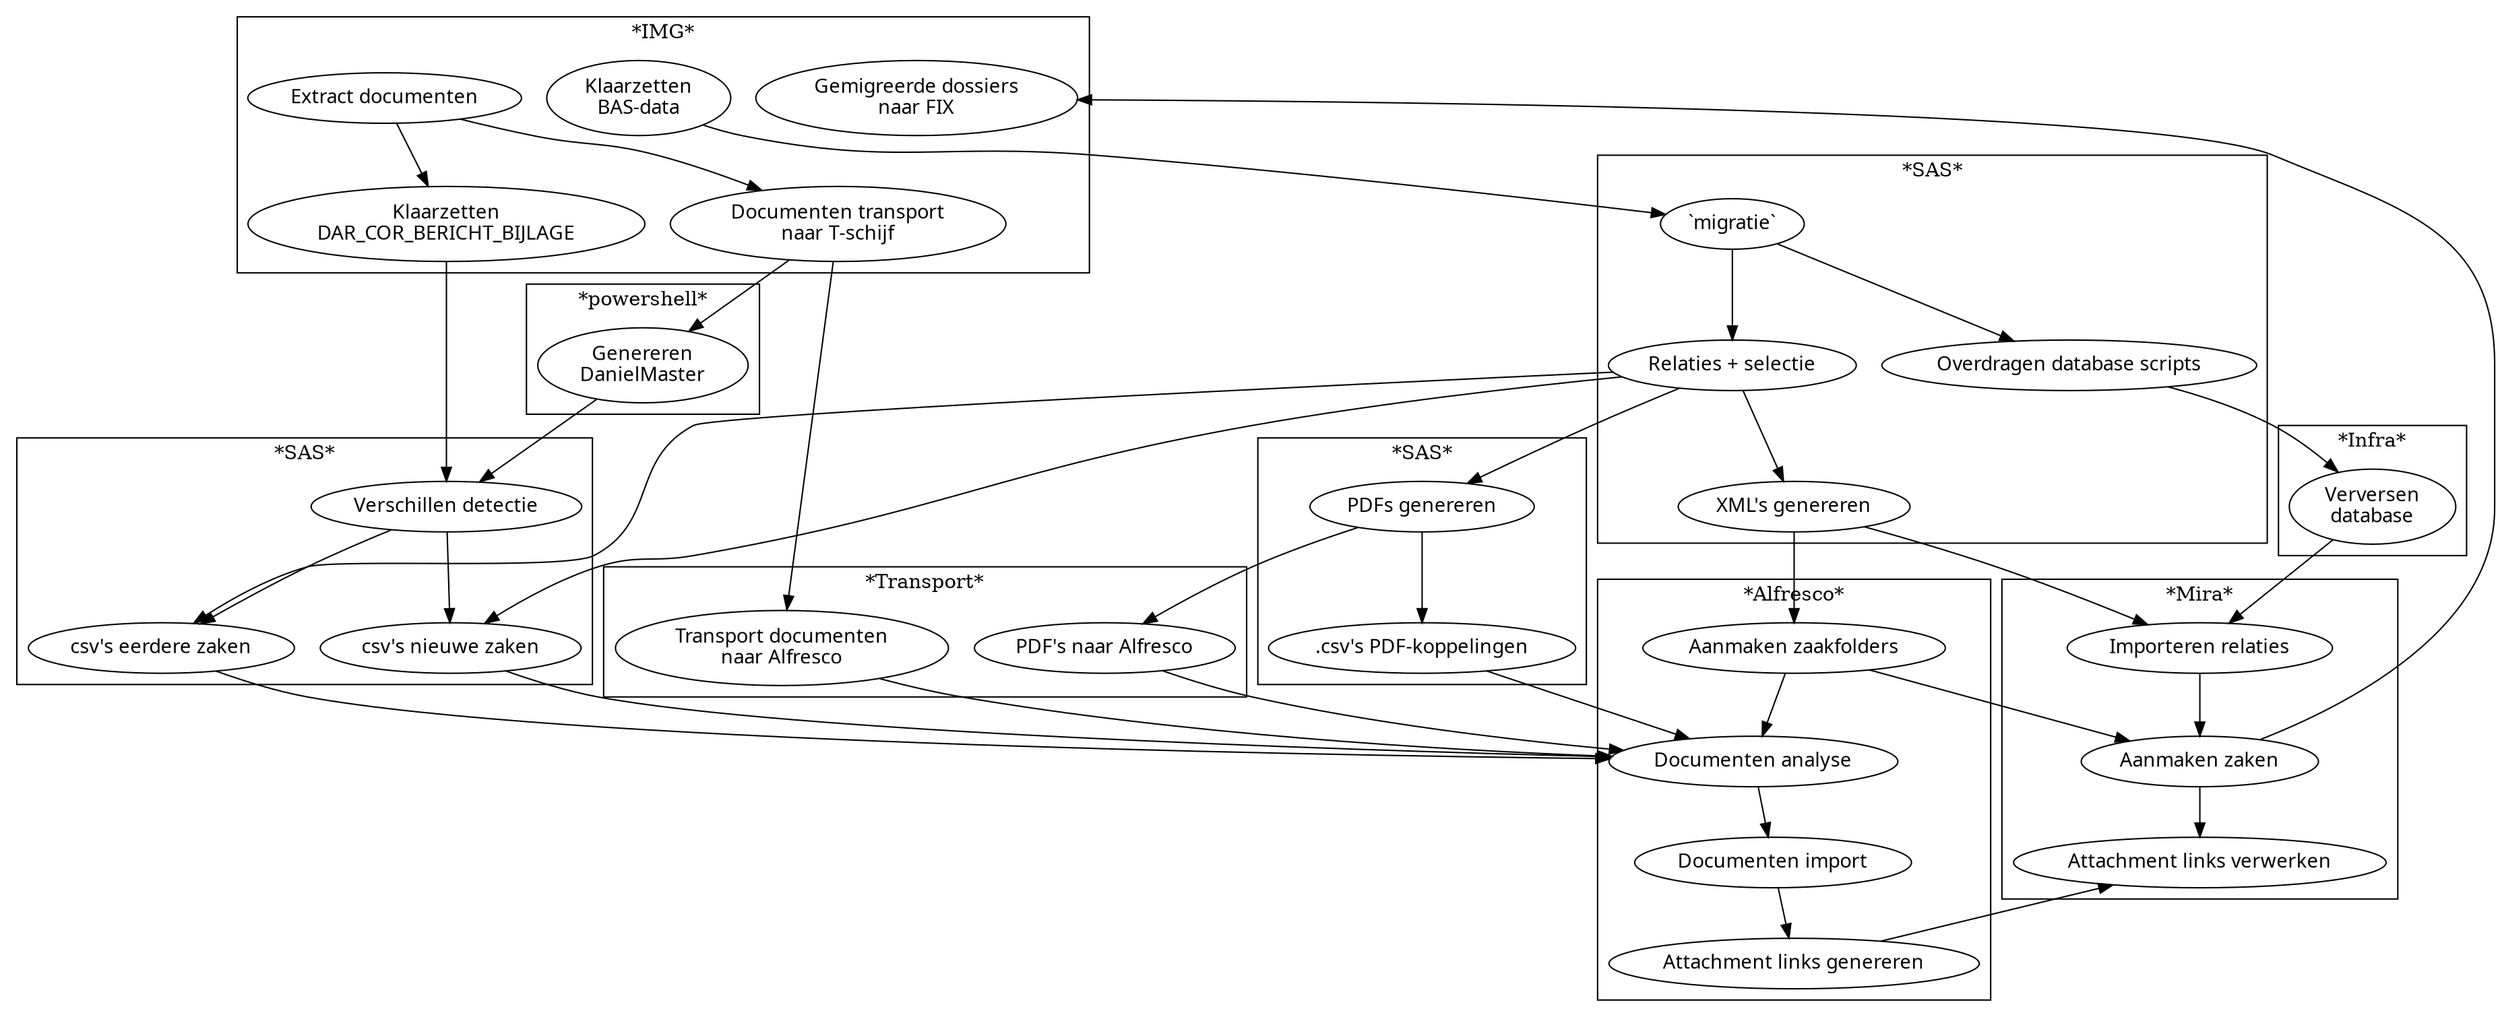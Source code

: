 digraph {
  node [ fontname="Handlee" ];
  splines=true;
  
  subgraph cluster_IMG {
    label="*IMG*";
    "Extract documenten";
    "Klaarzetten\nDAR_COR_BERICHT_BIJLAGE";
    "Klaarzetten\nBAS-data";
    "Gemigreerde dossiers\nnaar FIX"
    "Documenten transport\nnaar T-schijf";
    "Extract documenten" -> "Klaarzetten\nDAR_COR_BERICHT_BIJLAGE";
    "Extract documenten" -> "Documenten transport\nnaar T-schijf";
  }

  "Klaarzetten\nBAS-data" -> "`migratie`";

  subgraph cluster_SAS1 {
    label="*SAS*";
    "Overdragen database scripts";
    "XML's genereren";
    "Relaties + selectie";
    "`migratie`";

  }
    "`migratie`" -> "Relaties + selectie";
    "Relaties + selectie" -> "XML's genereren";
    "`migratie`" -> "Overdragen database scripts";
  
  subgraph cluster_Infra {
    label="*Infra*";
    "Verversen\ndatabase";
   }

   "Overdragen database scripts" -> "Verversen\ndatabase";
   "Klaarzetten\nDAR_COR_BERICHT_BIJLAGE" -> "Verschillen detectie";
  subgraph cluster_SAS2 {
    label="*SAS*";
    "Verschillen detectie";
    "csv's nieuwe zaken";
    "csv's eerdere zaken";
  }
    "Verschillen detectie" -> "csv's nieuwe zaken";
    "Verschillen detectie" -> "csv's eerdere zaken";
    "Relaties + selectie" -> "csv's nieuwe zaken";
    "Relaties + selectie" -> "csv's eerdere zaken";
  subgraph cluster_PDFs {
     label= "*SAS*"
      "PDFs genereren"
      ".csv's PDF-koppelingen"
  }
      "PDFs genereren" -> ".csv's PDF-koppelingen"
      "Relaties + selectie" -> "PDFs genereren"
  subgraph cluster_powershell {
      label = "*powershell*"
      "Genereren\nDanielMaster"
  }
  subgraph cluster_docTransport {
      label = "*Transport*"
      "Transport documenten\nnaar Alfresco"
      "PDF's naar Alfresco"
    "Genereren\nDanielMaster" -> "Verschillen detectie";
    "PDFs genereren" -> "PDF's naar Alfresco"
    "Documenten transport\nnaar T-schijf" -> "Transport documenten\nnaar Alfresco"; 
    "Documenten transport\nnaar T-schijf" -> "Genereren\nDanielMaster";
  }
  subgraph cluster_Alfresco {
      label = "*Alfresco*"
      "Documenten analyse"
      "Documenten import"
      "Aanmaken zaakfolders"
      "Attachment links genereren"
      "Transport documenten\nnaar Alfresco" -> "Documenten analyse";
      "PDF's naar Alfresco" ->  "Documenten analyse";
      "XML's genereren" -> "Aanmaken zaakfolders"
      "Aanmaken zaakfolders" -> "Documenten analyse"
      "Documenten analyse" -> "Documenten import"
      "csv's nieuwe zaken" -> "Documenten analyse" ;
      "csv's eerdere zaken" -> "Documenten analyse" ;
      ".csv's PDF-koppelingen" -> "Documenten analyse" ;
      "Documenten import" -> "Attachment links genereren";
  }
  subgraph cluster_Mira {
      label = "*Mira*"
      "Importeren relaties";
      "Aanmaken zaken";
      "Attachment links verwerken";
      "Verversen\ndatabase" -> "Importeren relaties";
      "XML's genereren" -> "Importeren relaties";
      "Aanmaken zaakfolders" -> "Aanmaken zaken";
      "Importeren relaties" -> "Aanmaken zaken"; 
      "Attachment links genereren" -> "Attachment links verwerken";
      "Aanmaken zaken" -> "Attachment links verwerken"
      "Aanmaken zaken" -> "Gemigreerde dossiers\nnaar FIX"
  }
}